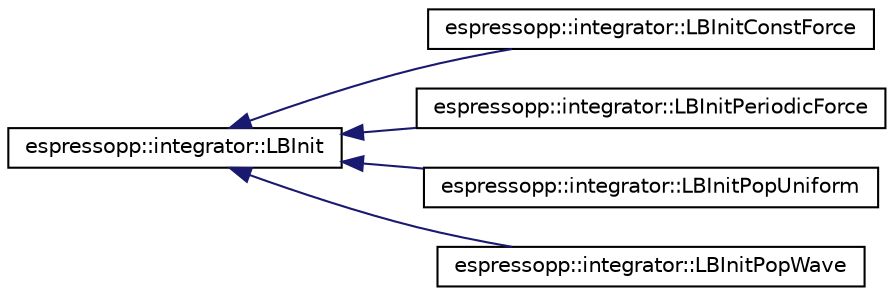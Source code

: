 digraph G
{
  edge [fontname="Helvetica",fontsize="10",labelfontname="Helvetica",labelfontsize="10"];
  node [fontname="Helvetica",fontsize="10",shape=record];
  rankdir="LR";
  Node1 [label="espressopp::integrator::LBInit",height=0.2,width=0.4,color="black", fillcolor="white", style="filled",URL="$classespressopp_1_1integrator_1_1LBInit.html",tooltip="Abstract base class for arbitrary Init for LB simulations."];
  Node1 -> Node2 [dir="back",color="midnightblue",fontsize="10",style="solid",fontname="Helvetica"];
  Node2 [label="espressopp::integrator::LBInitConstForce",height=0.2,width=0.4,color="black", fillcolor="white", style="filled",URL="$classespressopp_1_1integrator_1_1LBInitConstForce.html"];
  Node1 -> Node3 [dir="back",color="midnightblue",fontsize="10",style="solid",fontname="Helvetica"];
  Node3 [label="espressopp::integrator::LBInitPeriodicForce",height=0.2,width=0.4,color="black", fillcolor="white", style="filled",URL="$classespressopp_1_1integrator_1_1LBInitPeriodicForce.html"];
  Node1 -> Node4 [dir="back",color="midnightblue",fontsize="10",style="solid",fontname="Helvetica"];
  Node4 [label="espressopp::integrator::LBInitPopUniform",height=0.2,width=0.4,color="black", fillcolor="white", style="filled",URL="$classespressopp_1_1integrator_1_1LBInitPopUniform.html"];
  Node1 -> Node5 [dir="back",color="midnightblue",fontsize="10",style="solid",fontname="Helvetica"];
  Node5 [label="espressopp::integrator::LBInitPopWave",height=0.2,width=0.4,color="black", fillcolor="white", style="filled",URL="$classespressopp_1_1integrator_1_1LBInitPopWave.html"];
}
